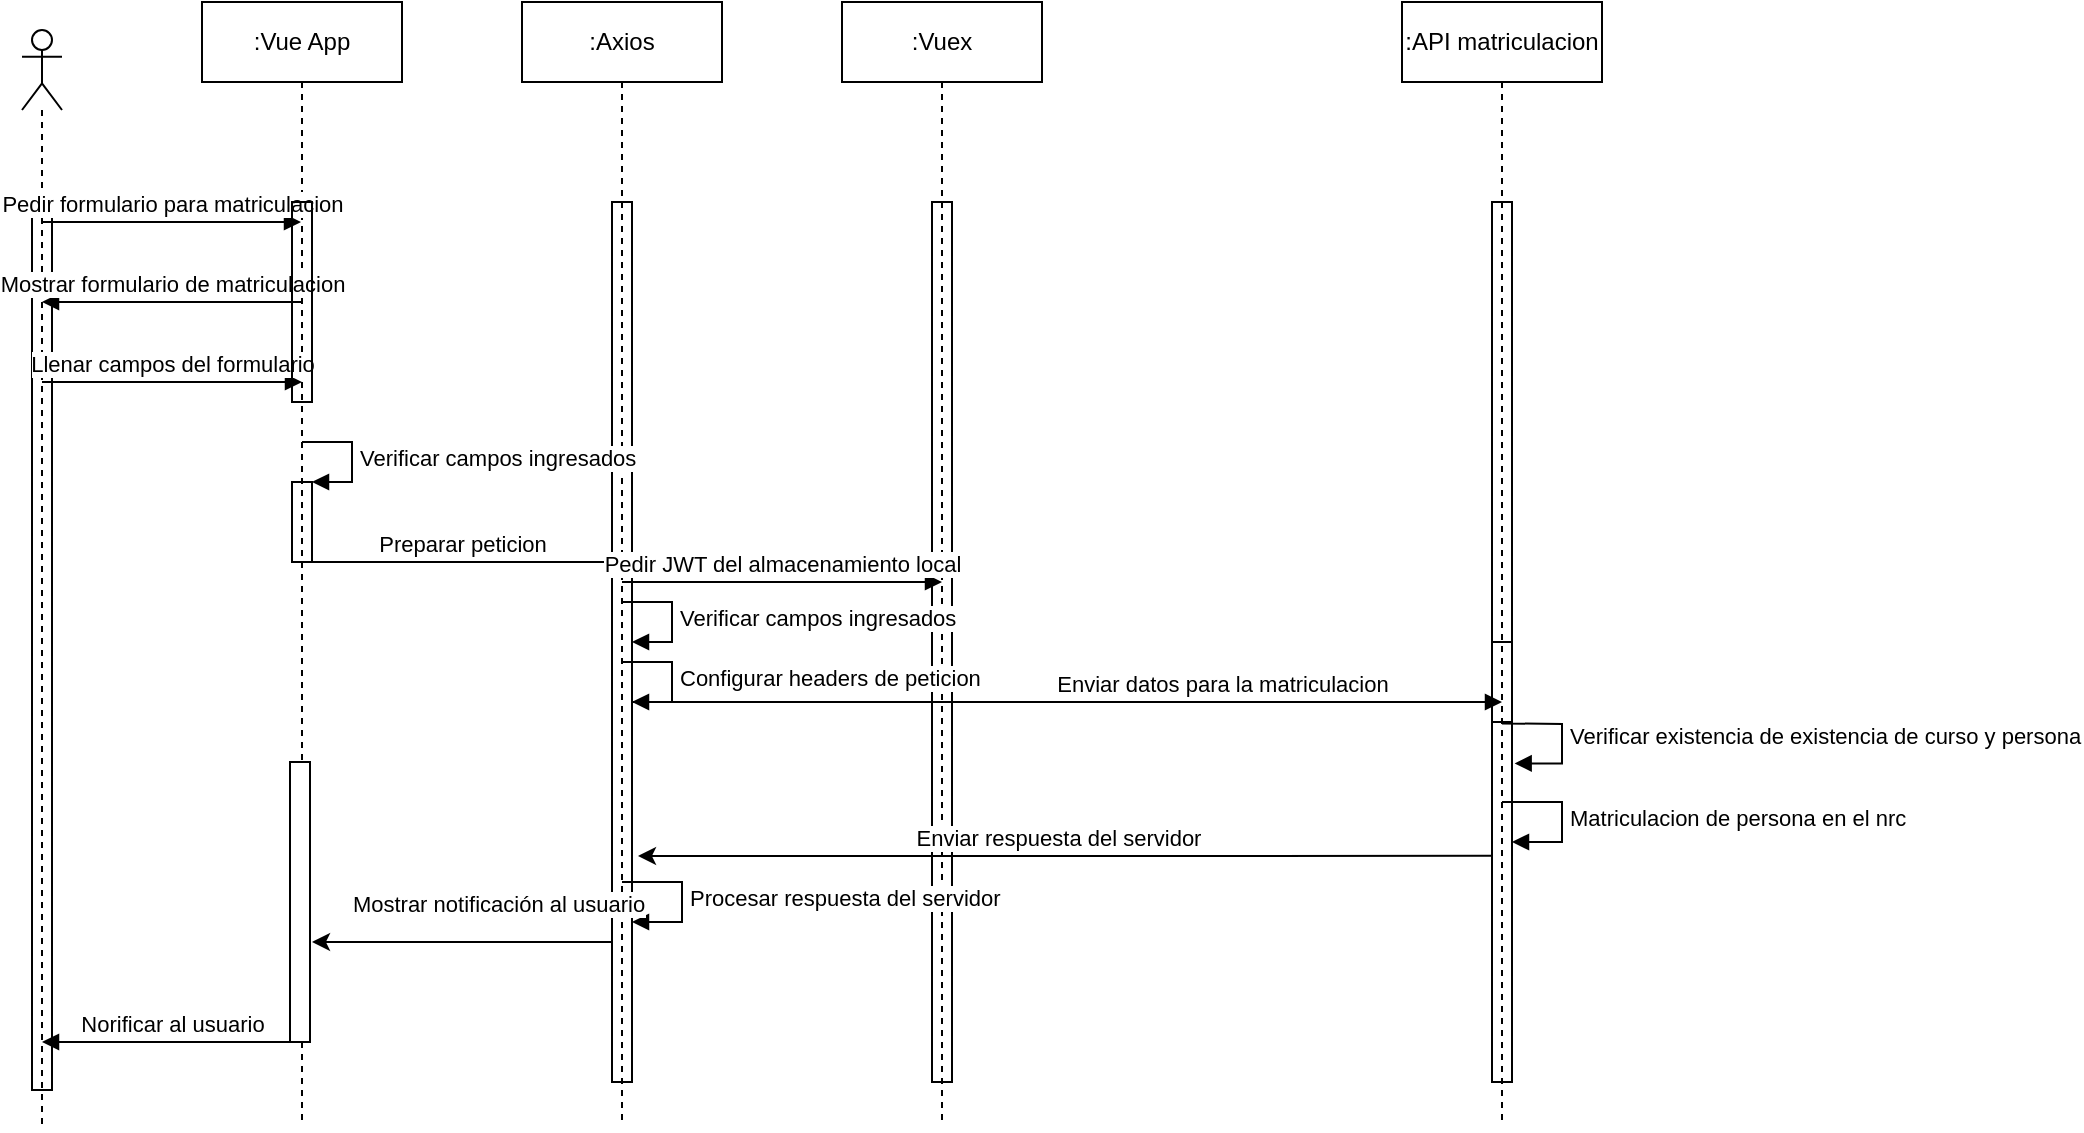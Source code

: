 <mxfile version="15.1.3" type="device"><diagram id="1Tq1lEUAE5VBVjmcIxwH" name="Página-1"><mxGraphModel dx="2032" dy="696" grid="1" gridSize="10" guides="1" tooltips="1" connect="1" arrows="1" fold="1" page="1" pageScale="1" pageWidth="827" pageHeight="1169" math="0" shadow="0"><root><mxCell id="0"/><mxCell id="1" parent="0"/><mxCell id="Nb7_BWGyHUGLOFTyS5he-2" value=":Axios" style="shape=umlLifeline;perimeter=lifelinePerimeter;whiteSpace=wrap;html=1;container=1;collapsible=0;recursiveResize=0;outlineConnect=0;" vertex="1" parent="1"><mxGeometry x="190" y="20" width="100" height="560" as="geometry"/></mxCell><mxCell id="Nb7_BWGyHUGLOFTyS5he-3" value="" style="html=1;points=[];perimeter=orthogonalPerimeter;fillColor=none;" vertex="1" parent="Nb7_BWGyHUGLOFTyS5he-2"><mxGeometry x="45" y="100" width="10" height="440" as="geometry"/></mxCell><mxCell id="Nb7_BWGyHUGLOFTyS5he-5" value=":Vuex" style="shape=umlLifeline;perimeter=lifelinePerimeter;whiteSpace=wrap;html=1;container=1;collapsible=0;recursiveResize=0;outlineConnect=0;" vertex="1" parent="1"><mxGeometry x="350" y="20" width="100" height="560" as="geometry"/></mxCell><mxCell id="Nb7_BWGyHUGLOFTyS5he-6" value="" style="html=1;points=[];perimeter=orthogonalPerimeter;fillColor=none;" vertex="1" parent="Nb7_BWGyHUGLOFTyS5he-5"><mxGeometry x="45" y="100" width="10" height="440" as="geometry"/></mxCell><mxCell id="Nb7_BWGyHUGLOFTyS5he-7" value=":API matriculacion" style="shape=umlLifeline;perimeter=lifelinePerimeter;whiteSpace=wrap;html=1;container=1;collapsible=0;recursiveResize=0;outlineConnect=0;" vertex="1" parent="1"><mxGeometry x="630" y="20" width="100" height="560" as="geometry"/></mxCell><mxCell id="Nb7_BWGyHUGLOFTyS5he-8" value="" style="html=1;points=[];perimeter=orthogonalPerimeter;fillColor=none;" vertex="1" parent="Nb7_BWGyHUGLOFTyS5he-7"><mxGeometry x="45" y="100" width="10" height="440" as="geometry"/></mxCell><mxCell id="Nb7_BWGyHUGLOFTyS5he-9" value="" style="html=1;points=[];perimeter=orthogonalPerimeter;fillColor=none;" vertex="1" parent="Nb7_BWGyHUGLOFTyS5he-7"><mxGeometry x="45" y="320" width="10" height="40" as="geometry"/></mxCell><mxCell id="Nb7_BWGyHUGLOFTyS5he-10" value="Verificar existencia de existencia de curso y persona" style="edgeStyle=orthogonalEdgeStyle;html=1;align=left;spacingLeft=2;endArrow=block;rounded=0;entryX=1.133;entryY=0.638;entryDx=0;entryDy=0;entryPerimeter=0;exitX=0.733;exitY=1.018;exitDx=0;exitDy=0;exitPerimeter=0;" edge="1" parent="Nb7_BWGyHUGLOFTyS5he-7" target="Nb7_BWGyHUGLOFTyS5he-8" source="Nb7_BWGyHUGLOFTyS5he-9"><mxGeometry relative="1" as="geometry"><mxPoint x="50" y="350" as="sourcePoint"/><Array as="points"><mxPoint x="50" y="361"/><mxPoint x="80" y="361"/><mxPoint x="80" y="381"/></Array></mxGeometry></mxCell><mxCell id="Nb7_BWGyHUGLOFTyS5he-11" value=":Vue App" style="shape=umlLifeline;perimeter=lifelinePerimeter;whiteSpace=wrap;html=1;container=1;collapsible=0;recursiveResize=0;outlineConnect=0;" vertex="1" parent="1"><mxGeometry x="30" y="20" width="100" height="560" as="geometry"/></mxCell><mxCell id="Nb7_BWGyHUGLOFTyS5he-12" value="" style="html=1;points=[];perimeter=orthogonalPerimeter;fillColor=none;" vertex="1" parent="Nb7_BWGyHUGLOFTyS5he-11"><mxGeometry x="45" y="240" width="10" height="40" as="geometry"/></mxCell><mxCell id="Nb7_BWGyHUGLOFTyS5he-13" value="Verificar campos ingresados" style="edgeStyle=orthogonalEdgeStyle;html=1;align=left;spacingLeft=2;endArrow=block;rounded=0;entryX=1;entryY=0;" edge="1" parent="Nb7_BWGyHUGLOFTyS5he-11" target="Nb7_BWGyHUGLOFTyS5he-12"><mxGeometry relative="1" as="geometry"><mxPoint x="50" y="220" as="sourcePoint"/><Array as="points"><mxPoint x="75" y="220"/></Array></mxGeometry></mxCell><mxCell id="Nb7_BWGyHUGLOFTyS5he-14" value="Preparar peticion" style="html=1;verticalAlign=bottom;endArrow=block;" edge="1" parent="Nb7_BWGyHUGLOFTyS5he-11"><mxGeometry width="80" relative="1" as="geometry"><mxPoint x="50" y="280" as="sourcePoint"/><mxPoint x="210" y="280" as="targetPoint"/></mxGeometry></mxCell><mxCell id="Nb7_BWGyHUGLOFTyS5he-15" value="" style="html=1;points=[];perimeter=orthogonalPerimeter;" vertex="1" parent="Nb7_BWGyHUGLOFTyS5he-11"><mxGeometry x="44" y="380" width="10" height="140" as="geometry"/></mxCell><mxCell id="Nb7_BWGyHUGLOFTyS5he-18" value="" style="shape=umlLifeline;participant=umlActor;perimeter=lifelinePerimeter;whiteSpace=wrap;html=1;container=1;collapsible=0;recursiveResize=0;verticalAlign=top;spacingTop=36;outlineConnect=0;fillColor=none;" vertex="1" parent="1"><mxGeometry x="-60" y="34" width="20" height="550" as="geometry"/></mxCell><mxCell id="Nb7_BWGyHUGLOFTyS5he-19" value="" style="html=1;points=[];perimeter=orthogonalPerimeter;fillColor=none;" vertex="1" parent="Nb7_BWGyHUGLOFTyS5he-18"><mxGeometry x="5" y="86" width="10" height="444" as="geometry"/></mxCell><mxCell id="Nb7_BWGyHUGLOFTyS5he-20" value="Norificar al usuario" style="html=1;verticalAlign=bottom;endArrow=none;startArrow=block;startFill=1;endFill=0;" edge="1" parent="Nb7_BWGyHUGLOFTyS5he-18" target="Nb7_BWGyHUGLOFTyS5he-11"><mxGeometry width="80" relative="1" as="geometry"><mxPoint x="10" y="506" as="sourcePoint"/><mxPoint x="90" y="506" as="targetPoint"/></mxGeometry></mxCell><mxCell id="Nb7_BWGyHUGLOFTyS5he-21" value="Pedir formulario para matriculacion" style="html=1;verticalAlign=bottom;endArrow=block;" edge="1" parent="1" target="Nb7_BWGyHUGLOFTyS5he-11"><mxGeometry width="80" relative="1" as="geometry"><mxPoint x="-50" y="130" as="sourcePoint"/><mxPoint y="130" as="targetPoint"/></mxGeometry></mxCell><mxCell id="Nb7_BWGyHUGLOFTyS5he-22" value="Mostrar formulario de matriculacion" style="html=1;verticalAlign=bottom;endArrow=none;startArrow=block;startFill=1;endFill=0;" edge="1" parent="1" target="Nb7_BWGyHUGLOFTyS5he-11"><mxGeometry width="80" relative="1" as="geometry"><mxPoint x="-50" y="170" as="sourcePoint"/><mxPoint x="30" y="170" as="targetPoint"/></mxGeometry></mxCell><mxCell id="Nb7_BWGyHUGLOFTyS5he-23" value="Llenar campos del formulario" style="html=1;verticalAlign=bottom;endArrow=block;" edge="1" parent="1"><mxGeometry width="80" relative="1" as="geometry"><mxPoint x="-50" y="210" as="sourcePoint"/><mxPoint x="80" y="210" as="targetPoint"/></mxGeometry></mxCell><mxCell id="Nb7_BWGyHUGLOFTyS5he-24" value="" style="html=1;points=[];perimeter=orthogonalPerimeter;fillColor=none;" vertex="1" parent="1"><mxGeometry x="75" y="120" width="10" height="100" as="geometry"/></mxCell><mxCell id="Nb7_BWGyHUGLOFTyS5he-25" value="Enviar respuesta del servidor" style="html=1;verticalAlign=bottom;endArrow=none;endFill=0;startArrow=classic;startFill=1;entryX=-0.018;entryY=0.743;entryDx=0;entryDy=0;entryPerimeter=0;" edge="1" parent="1" target="Nb7_BWGyHUGLOFTyS5he-8"><mxGeometry x="-0.016" width="80" relative="1" as="geometry"><mxPoint x="248" y="447" as="sourcePoint"/><mxPoint x="650" y="450" as="targetPoint"/><mxPoint as="offset"/></mxGeometry></mxCell><mxCell id="Nb7_BWGyHUGLOFTyS5he-27" value="Matriculacion de persona en el nrc" style="edgeStyle=orthogonalEdgeStyle;html=1;align=left;spacingLeft=2;endArrow=block;rounded=0;entryX=1;entryY=0;" edge="1" parent="1"><mxGeometry relative="1" as="geometry"><mxPoint x="680" y="420" as="sourcePoint"/><Array as="points"><mxPoint x="710" y="420"/></Array><mxPoint x="685" y="440" as="targetPoint"/></mxGeometry></mxCell><mxCell id="Nb7_BWGyHUGLOFTyS5he-28" value="Procesar respuesta del servidor" style="edgeStyle=orthogonalEdgeStyle;html=1;align=left;spacingLeft=2;endArrow=block;rounded=0;entryX=1;entryY=0;" edge="1" parent="1"><mxGeometry relative="1" as="geometry"><mxPoint x="240" y="460" as="sourcePoint"/><Array as="points"><mxPoint x="270" y="460"/></Array><mxPoint x="245" y="480" as="targetPoint"/></mxGeometry></mxCell><mxCell id="Nb7_BWGyHUGLOFTyS5he-29" value="Mostrar notificación al usuario" style="html=1;verticalAlign=bottom;endArrow=none;endFill=0;startArrow=classic;startFill=1;" edge="1" parent="1" target="Nb7_BWGyHUGLOFTyS5he-3"><mxGeometry x="0.238" y="10" width="80" relative="1" as="geometry"><mxPoint x="85" y="490" as="sourcePoint"/><mxPoint x="240" y="450" as="targetPoint"/><mxPoint as="offset"/></mxGeometry></mxCell><mxCell id="Nb7_BWGyHUGLOFTyS5he-4" value="Enviar datos para la matriculacion" style="html=1;verticalAlign=bottom;endArrow=block;" edge="1" parent="1"><mxGeometry x="0.356" width="80" relative="1" as="geometry"><mxPoint x="245" y="370" as="sourcePoint"/><mxPoint x="680" y="370" as="targetPoint"/><mxPoint as="offset"/></mxGeometry></mxCell><mxCell id="Nb7_BWGyHUGLOFTyS5he-30" value="Pedir JWT del almacenamiento local" style="html=1;verticalAlign=bottom;endArrow=block;" edge="1" parent="1"><mxGeometry width="80" relative="1" as="geometry"><mxPoint x="240" y="310" as="sourcePoint"/><mxPoint x="400" y="310" as="targetPoint"/></mxGeometry></mxCell><mxCell id="Nb7_BWGyHUGLOFTyS5he-31" value="Verificar campos ingresados" style="edgeStyle=orthogonalEdgeStyle;html=1;align=left;spacingLeft=2;endArrow=block;rounded=0;entryX=1;entryY=0;" edge="1" parent="1"><mxGeometry relative="1" as="geometry"><mxPoint x="240" y="320" as="sourcePoint"/><Array as="points"><mxPoint x="265" y="320"/></Array><mxPoint x="245" y="340" as="targetPoint"/></mxGeometry></mxCell><mxCell id="Nb7_BWGyHUGLOFTyS5he-33" value="Configurar headers de peticion" style="edgeStyle=orthogonalEdgeStyle;html=1;align=left;spacingLeft=2;endArrow=block;rounded=0;entryX=1;entryY=0;" edge="1" parent="1"><mxGeometry relative="1" as="geometry"><mxPoint x="240" y="350" as="sourcePoint"/><Array as="points"><mxPoint x="265" y="350"/></Array><mxPoint x="245" y="370" as="targetPoint"/></mxGeometry></mxCell></root></mxGraphModel></diagram></mxfile>